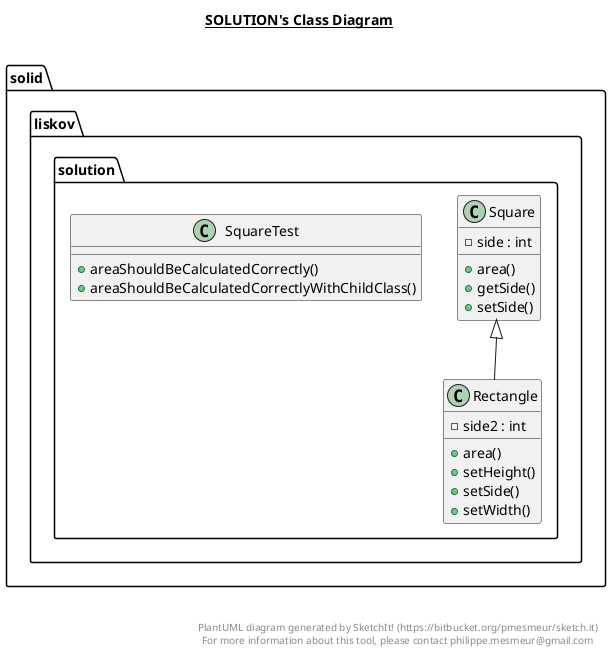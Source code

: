 @startuml

title __SOLUTION's Class Diagram__\n

  namespace solid.liskov.solution {
    class solid.liskov.solution.Rectangle {
        - side2 : int
        + area()
        + setHeight()
        + setSide()
        + setWidth()
    }
  }
  

  namespace solid.liskov.solution {
    class solid.liskov.solution.Square {
        - side : int
        + area()
        + getSide()
        + setSide()
    }
  }
  

  namespace solid.liskov.solution {
    class solid.liskov.solution.SquareTest {
        + areaShouldBeCalculatedCorrectly()
        + areaShouldBeCalculatedCorrectlyWithChildClass()
    }
  }
  

  solid.liskov.solution.Rectangle -up-|> solid.liskov.solution.Square


right footer


PlantUML diagram generated by SketchIt! (https://bitbucket.org/pmesmeur/sketch.it)
For more information about this tool, please contact philippe.mesmeur@gmail.com
endfooter

@enduml
